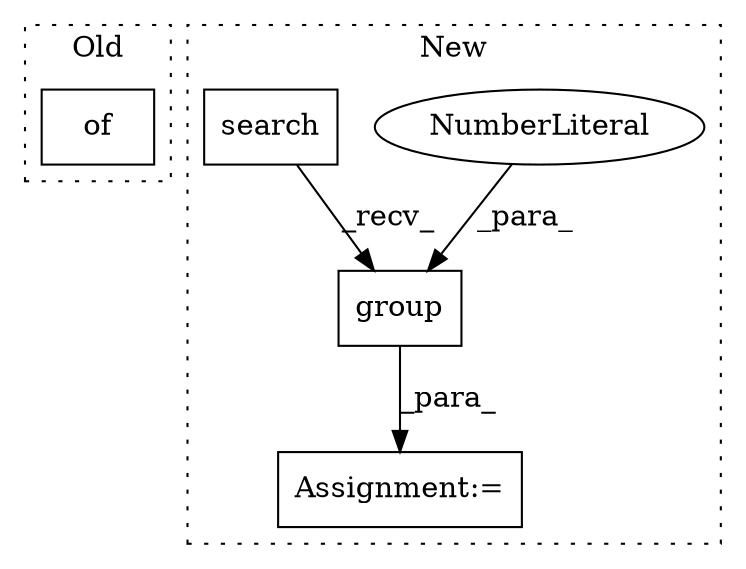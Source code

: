 digraph G {
subgraph cluster0 {
1 [label="of" a="32" s="18779" l="4" shape="box"];
label = "Old";
style="dotted";
}
subgraph cluster1 {
2 [label="group" a="32" s="18714,18721" l="6,1" shape="box"];
3 [label="NumberLiteral" a="34" s="18720" l="1" shape="ellipse"];
4 [label="search" a="32" s="18650,18712" l="7,1" shape="box"];
5 [label="Assignment:=" a="7" s="18646" l="1" shape="box"];
label = "New";
style="dotted";
}
2 -> 5 [label="_para_"];
3 -> 2 [label="_para_"];
4 -> 2 [label="_recv_"];
}